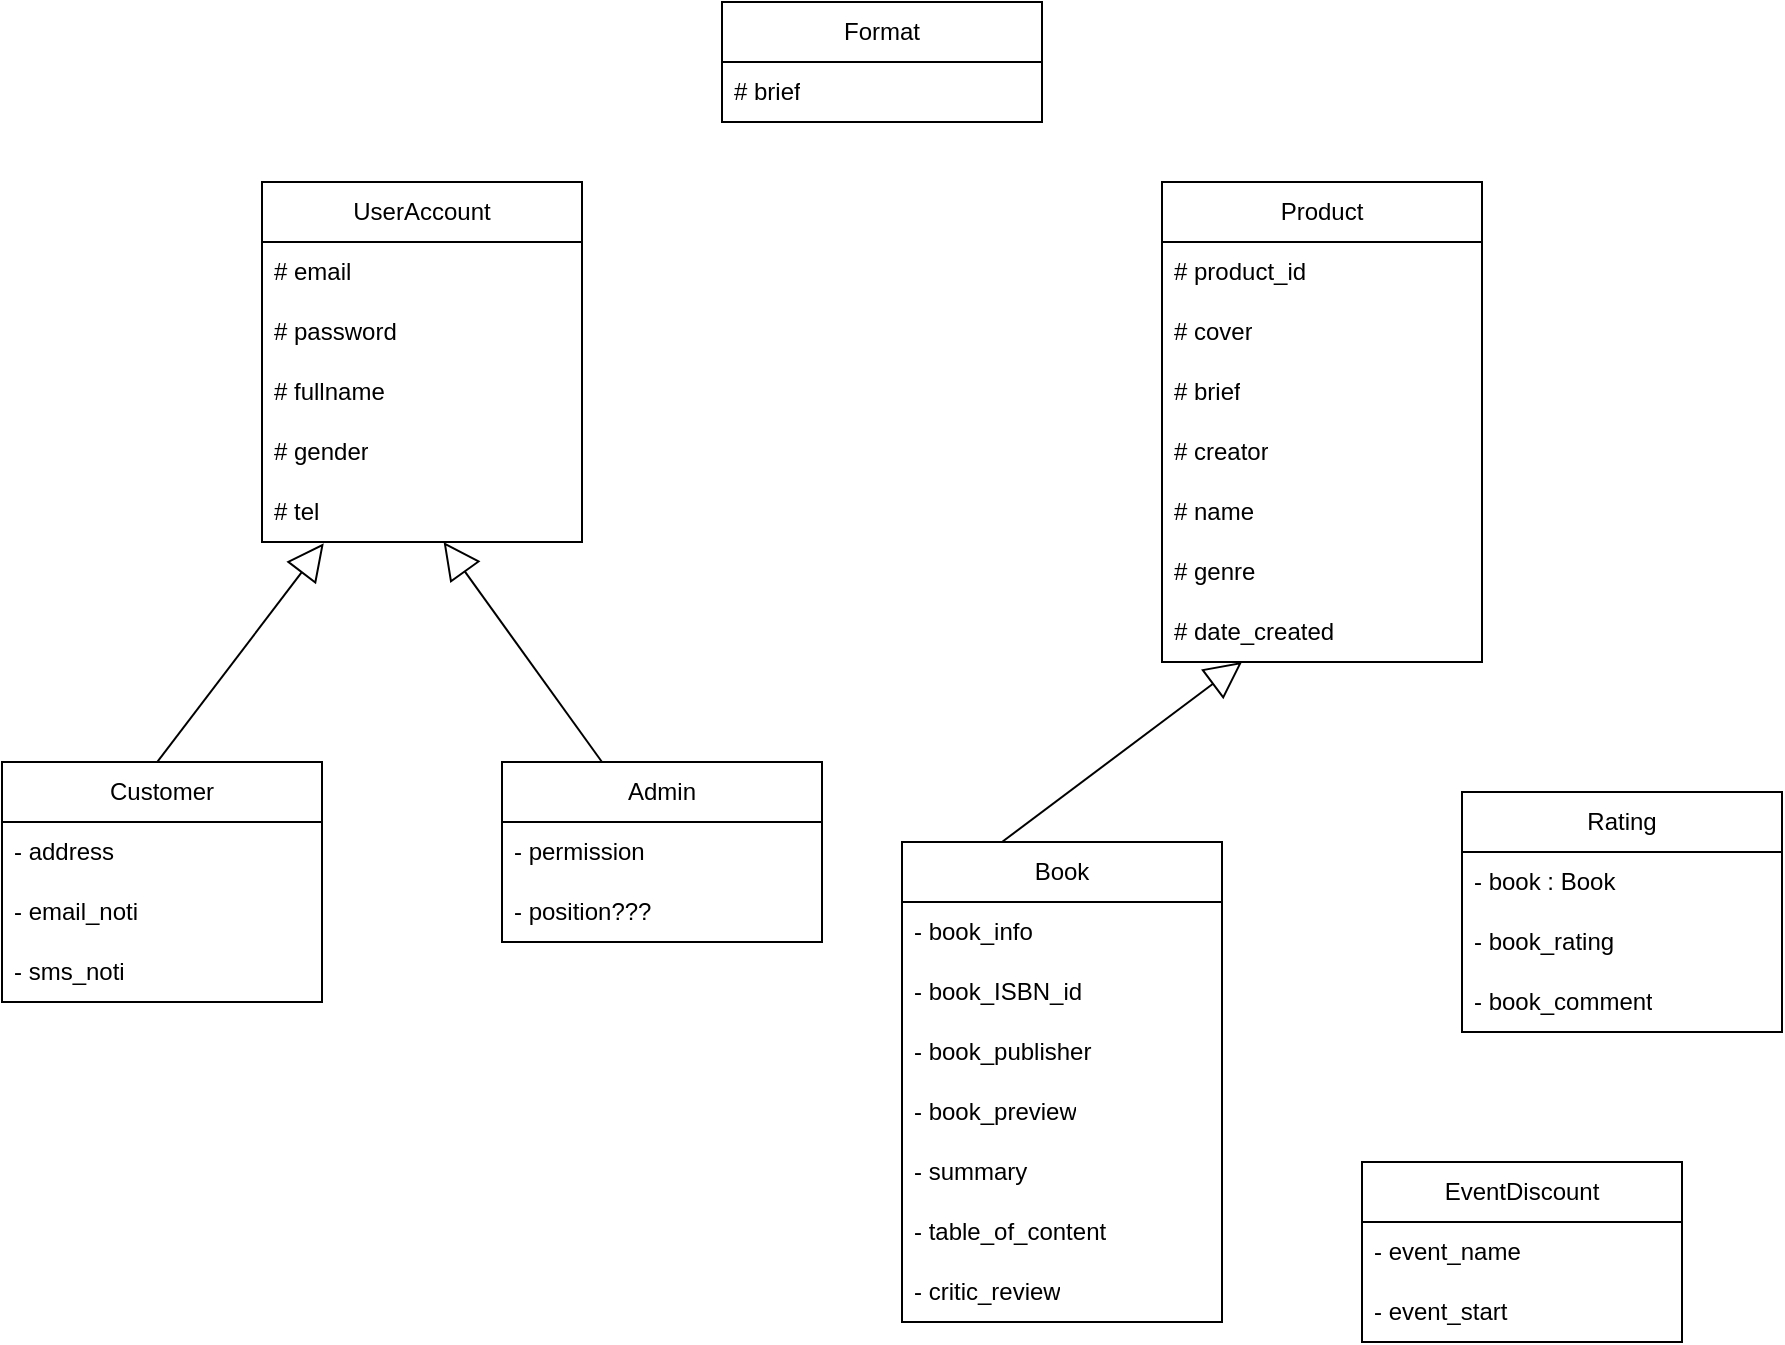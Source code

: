 <mxfile version="20.8.18" type="github">
  <diagram id="C5RBs43oDa-KdzZeNtuy" name="Page-1">
    <mxGraphModel dx="1009" dy="542" grid="1" gridSize="10" guides="1" tooltips="1" connect="1" arrows="1" fold="1" page="1" pageScale="1" pageWidth="1000000" pageHeight="1000000" math="0" shadow="0">
      <root>
        <mxCell id="WIyWlLk6GJQsqaUBKTNV-0" />
        <mxCell id="WIyWlLk6GJQsqaUBKTNV-1" parent="WIyWlLk6GJQsqaUBKTNV-0" />
        <mxCell id="mGUsan2AT3koBFjfk_Zs-2" value="UserAccount" style="swimlane;fontStyle=0;childLayout=stackLayout;horizontal=1;startSize=30;horizontalStack=0;resizeParent=1;resizeParentMax=0;resizeLast=0;collapsible=1;marginBottom=0;whiteSpace=wrap;html=1;" vertex="1" parent="WIyWlLk6GJQsqaUBKTNV-1">
          <mxGeometry x="230" y="90" width="160" height="180" as="geometry" />
        </mxCell>
        <mxCell id="mGUsan2AT3koBFjfk_Zs-3" value="# email" style="text;strokeColor=none;fillColor=none;align=left;verticalAlign=middle;spacingLeft=4;spacingRight=4;overflow=hidden;points=[[0,0.5],[1,0.5]];portConstraint=eastwest;rotatable=0;whiteSpace=wrap;html=1;" vertex="1" parent="mGUsan2AT3koBFjfk_Zs-2">
          <mxGeometry y="30" width="160" height="30" as="geometry" />
        </mxCell>
        <mxCell id="mGUsan2AT3koBFjfk_Zs-4" value="# password" style="text;strokeColor=none;fillColor=none;align=left;verticalAlign=middle;spacingLeft=4;spacingRight=4;overflow=hidden;points=[[0,0.5],[1,0.5]];portConstraint=eastwest;rotatable=0;whiteSpace=wrap;html=1;" vertex="1" parent="mGUsan2AT3koBFjfk_Zs-2">
          <mxGeometry y="60" width="160" height="30" as="geometry" />
        </mxCell>
        <mxCell id="mGUsan2AT3koBFjfk_Zs-5" value="# fullname" style="text;strokeColor=none;fillColor=none;align=left;verticalAlign=middle;spacingLeft=4;spacingRight=4;overflow=hidden;points=[[0,0.5],[1,0.5]];portConstraint=eastwest;rotatable=0;whiteSpace=wrap;html=1;" vertex="1" parent="mGUsan2AT3koBFjfk_Zs-2">
          <mxGeometry y="90" width="160" height="30" as="geometry" />
        </mxCell>
        <mxCell id="mGUsan2AT3koBFjfk_Zs-7" value="# gender" style="text;strokeColor=none;fillColor=none;align=left;verticalAlign=middle;spacingLeft=4;spacingRight=4;overflow=hidden;points=[[0,0.5],[1,0.5]];portConstraint=eastwest;rotatable=0;whiteSpace=wrap;html=1;" vertex="1" parent="mGUsan2AT3koBFjfk_Zs-2">
          <mxGeometry y="120" width="160" height="30" as="geometry" />
        </mxCell>
        <mxCell id="mGUsan2AT3koBFjfk_Zs-9" value="# tel" style="text;strokeColor=none;fillColor=none;align=left;verticalAlign=middle;spacingLeft=4;spacingRight=4;overflow=hidden;points=[[0,0.5],[1,0.5]];portConstraint=eastwest;rotatable=0;whiteSpace=wrap;html=1;" vertex="1" parent="mGUsan2AT3koBFjfk_Zs-2">
          <mxGeometry y="150" width="160" height="30" as="geometry" />
        </mxCell>
        <mxCell id="mGUsan2AT3koBFjfk_Zs-13" value="" style="endArrow=block;endSize=16;endFill=0;html=1;rounded=0;entryX=0.193;entryY=1.022;entryDx=0;entryDy=0;entryPerimeter=0;" edge="1" parent="WIyWlLk6GJQsqaUBKTNV-1" target="mGUsan2AT3koBFjfk_Zs-9">
          <mxGeometry width="160" relative="1" as="geometry">
            <mxPoint x="170" y="390" as="sourcePoint" />
            <mxPoint x="270" y="310" as="targetPoint" />
          </mxGeometry>
        </mxCell>
        <mxCell id="mGUsan2AT3koBFjfk_Zs-14" value="Format" style="swimlane;fontStyle=0;childLayout=stackLayout;horizontal=1;startSize=30;horizontalStack=0;resizeParent=1;resizeParentMax=0;resizeLast=0;collapsible=1;marginBottom=0;whiteSpace=wrap;html=1;" vertex="1" parent="WIyWlLk6GJQsqaUBKTNV-1">
          <mxGeometry x="460" width="160" height="60" as="geometry" />
        </mxCell>
        <mxCell id="mGUsan2AT3koBFjfk_Zs-37" value="# brief" style="text;strokeColor=none;fillColor=none;align=left;verticalAlign=middle;spacingLeft=4;spacingRight=4;overflow=hidden;points=[[0,0.5],[1,0.5]];portConstraint=eastwest;rotatable=0;whiteSpace=wrap;html=1;" vertex="1" parent="mGUsan2AT3koBFjfk_Zs-14">
          <mxGeometry y="30" width="160" height="30" as="geometry" />
        </mxCell>
        <mxCell id="mGUsan2AT3koBFjfk_Zs-20" value="Customer" style="swimlane;fontStyle=0;childLayout=stackLayout;horizontal=1;startSize=30;horizontalStack=0;resizeParent=1;resizeParentMax=0;resizeLast=0;collapsible=1;marginBottom=0;whiteSpace=wrap;html=1;" vertex="1" parent="WIyWlLk6GJQsqaUBKTNV-1">
          <mxGeometry x="100" y="380" width="160" height="120" as="geometry" />
        </mxCell>
        <mxCell id="mGUsan2AT3koBFjfk_Zs-21" value="- address" style="text;strokeColor=none;fillColor=none;align=left;verticalAlign=middle;spacingLeft=4;spacingRight=4;overflow=hidden;points=[[0,0.5],[1,0.5]];portConstraint=eastwest;rotatable=0;whiteSpace=wrap;html=1;" vertex="1" parent="mGUsan2AT3koBFjfk_Zs-20">
          <mxGeometry y="30" width="160" height="30" as="geometry" />
        </mxCell>
        <mxCell id="mGUsan2AT3koBFjfk_Zs-22" value="- email_noti" style="text;strokeColor=none;fillColor=none;align=left;verticalAlign=middle;spacingLeft=4;spacingRight=4;overflow=hidden;points=[[0,0.5],[1,0.5]];portConstraint=eastwest;rotatable=0;whiteSpace=wrap;html=1;" vertex="1" parent="mGUsan2AT3koBFjfk_Zs-20">
          <mxGeometry y="60" width="160" height="30" as="geometry" />
        </mxCell>
        <mxCell id="mGUsan2AT3koBFjfk_Zs-23" value="- sms_noti" style="text;strokeColor=none;fillColor=none;align=left;verticalAlign=middle;spacingLeft=4;spacingRight=4;overflow=hidden;points=[[0,0.5],[1,0.5]];portConstraint=eastwest;rotatable=0;whiteSpace=wrap;html=1;" vertex="1" parent="mGUsan2AT3koBFjfk_Zs-20">
          <mxGeometry y="90" width="160" height="30" as="geometry" />
        </mxCell>
        <mxCell id="mGUsan2AT3koBFjfk_Zs-24" value="Admin" style="swimlane;fontStyle=0;childLayout=stackLayout;horizontal=1;startSize=30;horizontalStack=0;resizeParent=1;resizeParentMax=0;resizeLast=0;collapsible=1;marginBottom=0;whiteSpace=wrap;html=1;" vertex="1" parent="WIyWlLk6GJQsqaUBKTNV-1">
          <mxGeometry x="350" y="380" width="160" height="90" as="geometry" />
        </mxCell>
        <mxCell id="mGUsan2AT3koBFjfk_Zs-25" value="- permission" style="text;strokeColor=none;fillColor=none;align=left;verticalAlign=middle;spacingLeft=4;spacingRight=4;overflow=hidden;points=[[0,0.5],[1,0.5]];portConstraint=eastwest;rotatable=0;whiteSpace=wrap;html=1;" vertex="1" parent="mGUsan2AT3koBFjfk_Zs-24">
          <mxGeometry y="30" width="160" height="30" as="geometry" />
        </mxCell>
        <mxCell id="mGUsan2AT3koBFjfk_Zs-26" value="- position???" style="text;strokeColor=none;fillColor=none;align=left;verticalAlign=middle;spacingLeft=4;spacingRight=4;overflow=hidden;points=[[0,0.5],[1,0.5]];portConstraint=eastwest;rotatable=0;whiteSpace=wrap;html=1;" vertex="1" parent="mGUsan2AT3koBFjfk_Zs-24">
          <mxGeometry y="60" width="160" height="30" as="geometry" />
        </mxCell>
        <mxCell id="mGUsan2AT3koBFjfk_Zs-28" value="" style="endArrow=block;endSize=16;endFill=0;html=1;rounded=0;" edge="1" parent="WIyWlLk6GJQsqaUBKTNV-1" target="mGUsan2AT3koBFjfk_Zs-9">
          <mxGeometry width="160" relative="1" as="geometry">
            <mxPoint x="400" y="380" as="sourcePoint" />
            <mxPoint x="491" y="261" as="targetPoint" />
          </mxGeometry>
        </mxCell>
        <mxCell id="mGUsan2AT3koBFjfk_Zs-29" value="Product" style="swimlane;fontStyle=0;childLayout=stackLayout;horizontal=1;startSize=30;horizontalStack=0;resizeParent=1;resizeParentMax=0;resizeLast=0;collapsible=1;marginBottom=0;whiteSpace=wrap;html=1;" vertex="1" parent="WIyWlLk6GJQsqaUBKTNV-1">
          <mxGeometry x="680" y="90" width="160" height="240" as="geometry" />
        </mxCell>
        <mxCell id="mGUsan2AT3koBFjfk_Zs-15" value="# product_id" style="text;strokeColor=none;fillColor=none;align=left;verticalAlign=middle;spacingLeft=4;spacingRight=4;overflow=hidden;points=[[0,0.5],[1,0.5]];portConstraint=eastwest;rotatable=0;whiteSpace=wrap;html=1;" vertex="1" parent="mGUsan2AT3koBFjfk_Zs-29">
          <mxGeometry y="30" width="160" height="30" as="geometry" />
        </mxCell>
        <mxCell id="mGUsan2AT3koBFjfk_Zs-43" value="# cover" style="text;strokeColor=none;fillColor=none;align=left;verticalAlign=middle;spacingLeft=4;spacingRight=4;overflow=hidden;points=[[0,0.5],[1,0.5]];portConstraint=eastwest;rotatable=0;whiteSpace=wrap;html=1;" vertex="1" parent="mGUsan2AT3koBFjfk_Zs-29">
          <mxGeometry y="60" width="160" height="30" as="geometry" />
        </mxCell>
        <mxCell id="mGUsan2AT3koBFjfk_Zs-31" value="# brief" style="text;strokeColor=none;fillColor=none;align=left;verticalAlign=middle;spacingLeft=4;spacingRight=4;overflow=hidden;points=[[0,0.5],[1,0.5]];portConstraint=eastwest;rotatable=0;whiteSpace=wrap;html=1;" vertex="1" parent="mGUsan2AT3koBFjfk_Zs-29">
          <mxGeometry y="90" width="160" height="30" as="geometry" />
        </mxCell>
        <mxCell id="mGUsan2AT3koBFjfk_Zs-32" value="# creator" style="text;strokeColor=none;fillColor=none;align=left;verticalAlign=middle;spacingLeft=4;spacingRight=4;overflow=hidden;points=[[0,0.5],[1,0.5]];portConstraint=eastwest;rotatable=0;whiteSpace=wrap;html=1;" vertex="1" parent="mGUsan2AT3koBFjfk_Zs-29">
          <mxGeometry y="120" width="160" height="30" as="geometry" />
        </mxCell>
        <mxCell id="mGUsan2AT3koBFjfk_Zs-33" value="# name" style="text;strokeColor=none;fillColor=none;align=left;verticalAlign=middle;spacingLeft=4;spacingRight=4;overflow=hidden;points=[[0,0.5],[1,0.5]];portConstraint=eastwest;rotatable=0;whiteSpace=wrap;html=1;" vertex="1" parent="mGUsan2AT3koBFjfk_Zs-29">
          <mxGeometry y="150" width="160" height="30" as="geometry" />
        </mxCell>
        <mxCell id="mGUsan2AT3koBFjfk_Zs-34" value="# genre" style="text;strokeColor=none;fillColor=none;align=left;verticalAlign=middle;spacingLeft=4;spacingRight=4;overflow=hidden;points=[[0,0.5],[1,0.5]];portConstraint=eastwest;rotatable=0;whiteSpace=wrap;html=1;" vertex="1" parent="mGUsan2AT3koBFjfk_Zs-29">
          <mxGeometry y="180" width="160" height="30" as="geometry" />
        </mxCell>
        <mxCell id="mGUsan2AT3koBFjfk_Zs-36" value="# date_created" style="text;strokeColor=none;fillColor=none;align=left;verticalAlign=middle;spacingLeft=4;spacingRight=4;overflow=hidden;points=[[0,0.5],[1,0.5]];portConstraint=eastwest;rotatable=0;whiteSpace=wrap;html=1;" vertex="1" parent="mGUsan2AT3koBFjfk_Zs-29">
          <mxGeometry y="210" width="160" height="30" as="geometry" />
        </mxCell>
        <mxCell id="mGUsan2AT3koBFjfk_Zs-35" value="" style="endArrow=block;endSize=16;endFill=0;html=1;rounded=0;" edge="1" parent="WIyWlLk6GJQsqaUBKTNV-1">
          <mxGeometry width="160" relative="1" as="geometry">
            <mxPoint x="600" y="420" as="sourcePoint" />
            <mxPoint x="720" y="330" as="targetPoint" />
          </mxGeometry>
        </mxCell>
        <mxCell id="mGUsan2AT3koBFjfk_Zs-38" value="Book" style="swimlane;fontStyle=0;childLayout=stackLayout;horizontal=1;startSize=30;horizontalStack=0;resizeParent=1;resizeParentMax=0;resizeLast=0;collapsible=1;marginBottom=0;whiteSpace=wrap;html=1;" vertex="1" parent="WIyWlLk6GJQsqaUBKTNV-1">
          <mxGeometry x="550" y="420" width="160" height="240" as="geometry" />
        </mxCell>
        <mxCell id="mGUsan2AT3koBFjfk_Zs-39" value="- book_info" style="text;strokeColor=none;fillColor=none;align=left;verticalAlign=middle;spacingLeft=4;spacingRight=4;overflow=hidden;points=[[0,0.5],[1,0.5]];portConstraint=eastwest;rotatable=0;whiteSpace=wrap;html=1;" vertex="1" parent="mGUsan2AT3koBFjfk_Zs-38">
          <mxGeometry y="30" width="160" height="30" as="geometry" />
        </mxCell>
        <mxCell id="mGUsan2AT3koBFjfk_Zs-40" value="- book_ISBN_id" style="text;strokeColor=none;fillColor=none;align=left;verticalAlign=middle;spacingLeft=4;spacingRight=4;overflow=hidden;points=[[0,0.5],[1,0.5]];portConstraint=eastwest;rotatable=0;whiteSpace=wrap;html=1;" vertex="1" parent="mGUsan2AT3koBFjfk_Zs-38">
          <mxGeometry y="60" width="160" height="30" as="geometry" />
        </mxCell>
        <mxCell id="mGUsan2AT3koBFjfk_Zs-41" value="- book_publisher" style="text;strokeColor=none;fillColor=none;align=left;verticalAlign=middle;spacingLeft=4;spacingRight=4;overflow=hidden;points=[[0,0.5],[1,0.5]];portConstraint=eastwest;rotatable=0;whiteSpace=wrap;html=1;" vertex="1" parent="mGUsan2AT3koBFjfk_Zs-38">
          <mxGeometry y="90" width="160" height="30" as="geometry" />
        </mxCell>
        <mxCell id="mGUsan2AT3koBFjfk_Zs-42" value="- book_preview" style="text;strokeColor=none;fillColor=none;align=left;verticalAlign=middle;spacingLeft=4;spacingRight=4;overflow=hidden;points=[[0,0.5],[1,0.5]];portConstraint=eastwest;rotatable=0;whiteSpace=wrap;html=1;" vertex="1" parent="mGUsan2AT3koBFjfk_Zs-38">
          <mxGeometry y="120" width="160" height="30" as="geometry" />
        </mxCell>
        <mxCell id="mGUsan2AT3koBFjfk_Zs-44" value="- summary" style="text;strokeColor=none;fillColor=none;align=left;verticalAlign=middle;spacingLeft=4;spacingRight=4;overflow=hidden;points=[[0,0.5],[1,0.5]];portConstraint=eastwest;rotatable=0;whiteSpace=wrap;html=1;" vertex="1" parent="mGUsan2AT3koBFjfk_Zs-38">
          <mxGeometry y="150" width="160" height="30" as="geometry" />
        </mxCell>
        <mxCell id="mGUsan2AT3koBFjfk_Zs-45" value="- table_of_content" style="text;strokeColor=none;fillColor=none;align=left;verticalAlign=middle;spacingLeft=4;spacingRight=4;overflow=hidden;points=[[0,0.5],[1,0.5]];portConstraint=eastwest;rotatable=0;whiteSpace=wrap;html=1;" vertex="1" parent="mGUsan2AT3koBFjfk_Zs-38">
          <mxGeometry y="180" width="160" height="30" as="geometry" />
        </mxCell>
        <mxCell id="mGUsan2AT3koBFjfk_Zs-46" value="- critic_review" style="text;strokeColor=none;fillColor=none;align=left;verticalAlign=middle;spacingLeft=4;spacingRight=4;overflow=hidden;points=[[0,0.5],[1,0.5]];portConstraint=eastwest;rotatable=0;whiteSpace=wrap;html=1;" vertex="1" parent="mGUsan2AT3koBFjfk_Zs-38">
          <mxGeometry y="210" width="160" height="30" as="geometry" />
        </mxCell>
        <mxCell id="mGUsan2AT3koBFjfk_Zs-55" value="Rating" style="swimlane;fontStyle=0;childLayout=stackLayout;horizontal=1;startSize=30;horizontalStack=0;resizeParent=1;resizeParentMax=0;resizeLast=0;collapsible=1;marginBottom=0;whiteSpace=wrap;html=1;" vertex="1" parent="WIyWlLk6GJQsqaUBKTNV-1">
          <mxGeometry x="830" y="395" width="160" height="120" as="geometry" />
        </mxCell>
        <mxCell id="mGUsan2AT3koBFjfk_Zs-58" value="- book : Book" style="text;strokeColor=none;fillColor=none;align=left;verticalAlign=middle;spacingLeft=4;spacingRight=4;overflow=hidden;points=[[0,0.5],[1,0.5]];portConstraint=eastwest;rotatable=0;whiteSpace=wrap;html=1;" vertex="1" parent="mGUsan2AT3koBFjfk_Zs-55">
          <mxGeometry y="30" width="160" height="30" as="geometry" />
        </mxCell>
        <mxCell id="mGUsan2AT3koBFjfk_Zs-56" value="- book_rating" style="text;strokeColor=none;fillColor=none;align=left;verticalAlign=middle;spacingLeft=4;spacingRight=4;overflow=hidden;points=[[0,0.5],[1,0.5]];portConstraint=eastwest;rotatable=0;whiteSpace=wrap;html=1;" vertex="1" parent="mGUsan2AT3koBFjfk_Zs-55">
          <mxGeometry y="60" width="160" height="30" as="geometry" />
        </mxCell>
        <mxCell id="mGUsan2AT3koBFjfk_Zs-57" value="- book_comment" style="text;strokeColor=none;fillColor=none;align=left;verticalAlign=middle;spacingLeft=4;spacingRight=4;overflow=hidden;points=[[0,0.5],[1,0.5]];portConstraint=eastwest;rotatable=0;whiteSpace=wrap;html=1;" vertex="1" parent="mGUsan2AT3koBFjfk_Zs-55">
          <mxGeometry y="90" width="160" height="30" as="geometry" />
        </mxCell>
        <mxCell id="mGUsan2AT3koBFjfk_Zs-59" value="EventDiscount" style="swimlane;fontStyle=0;childLayout=stackLayout;horizontal=1;startSize=30;horizontalStack=0;resizeParent=1;resizeParentMax=0;resizeLast=0;collapsible=1;marginBottom=0;whiteSpace=wrap;html=1;" vertex="1" parent="WIyWlLk6GJQsqaUBKTNV-1">
          <mxGeometry x="780" y="580" width="160" height="90" as="geometry" />
        </mxCell>
        <mxCell id="mGUsan2AT3koBFjfk_Zs-60" value="- event_name" style="text;strokeColor=none;fillColor=none;align=left;verticalAlign=middle;spacingLeft=4;spacingRight=4;overflow=hidden;points=[[0,0.5],[1,0.5]];portConstraint=eastwest;rotatable=0;whiteSpace=wrap;html=1;" vertex="1" parent="mGUsan2AT3koBFjfk_Zs-59">
          <mxGeometry y="30" width="160" height="30" as="geometry" />
        </mxCell>
        <mxCell id="mGUsan2AT3koBFjfk_Zs-61" value="- event_start" style="text;strokeColor=none;fillColor=none;align=left;verticalAlign=middle;spacingLeft=4;spacingRight=4;overflow=hidden;points=[[0,0.5],[1,0.5]];portConstraint=eastwest;rotatable=0;whiteSpace=wrap;html=1;" vertex="1" parent="mGUsan2AT3koBFjfk_Zs-59">
          <mxGeometry y="60" width="160" height="30" as="geometry" />
        </mxCell>
      </root>
    </mxGraphModel>
  </diagram>
</mxfile>
